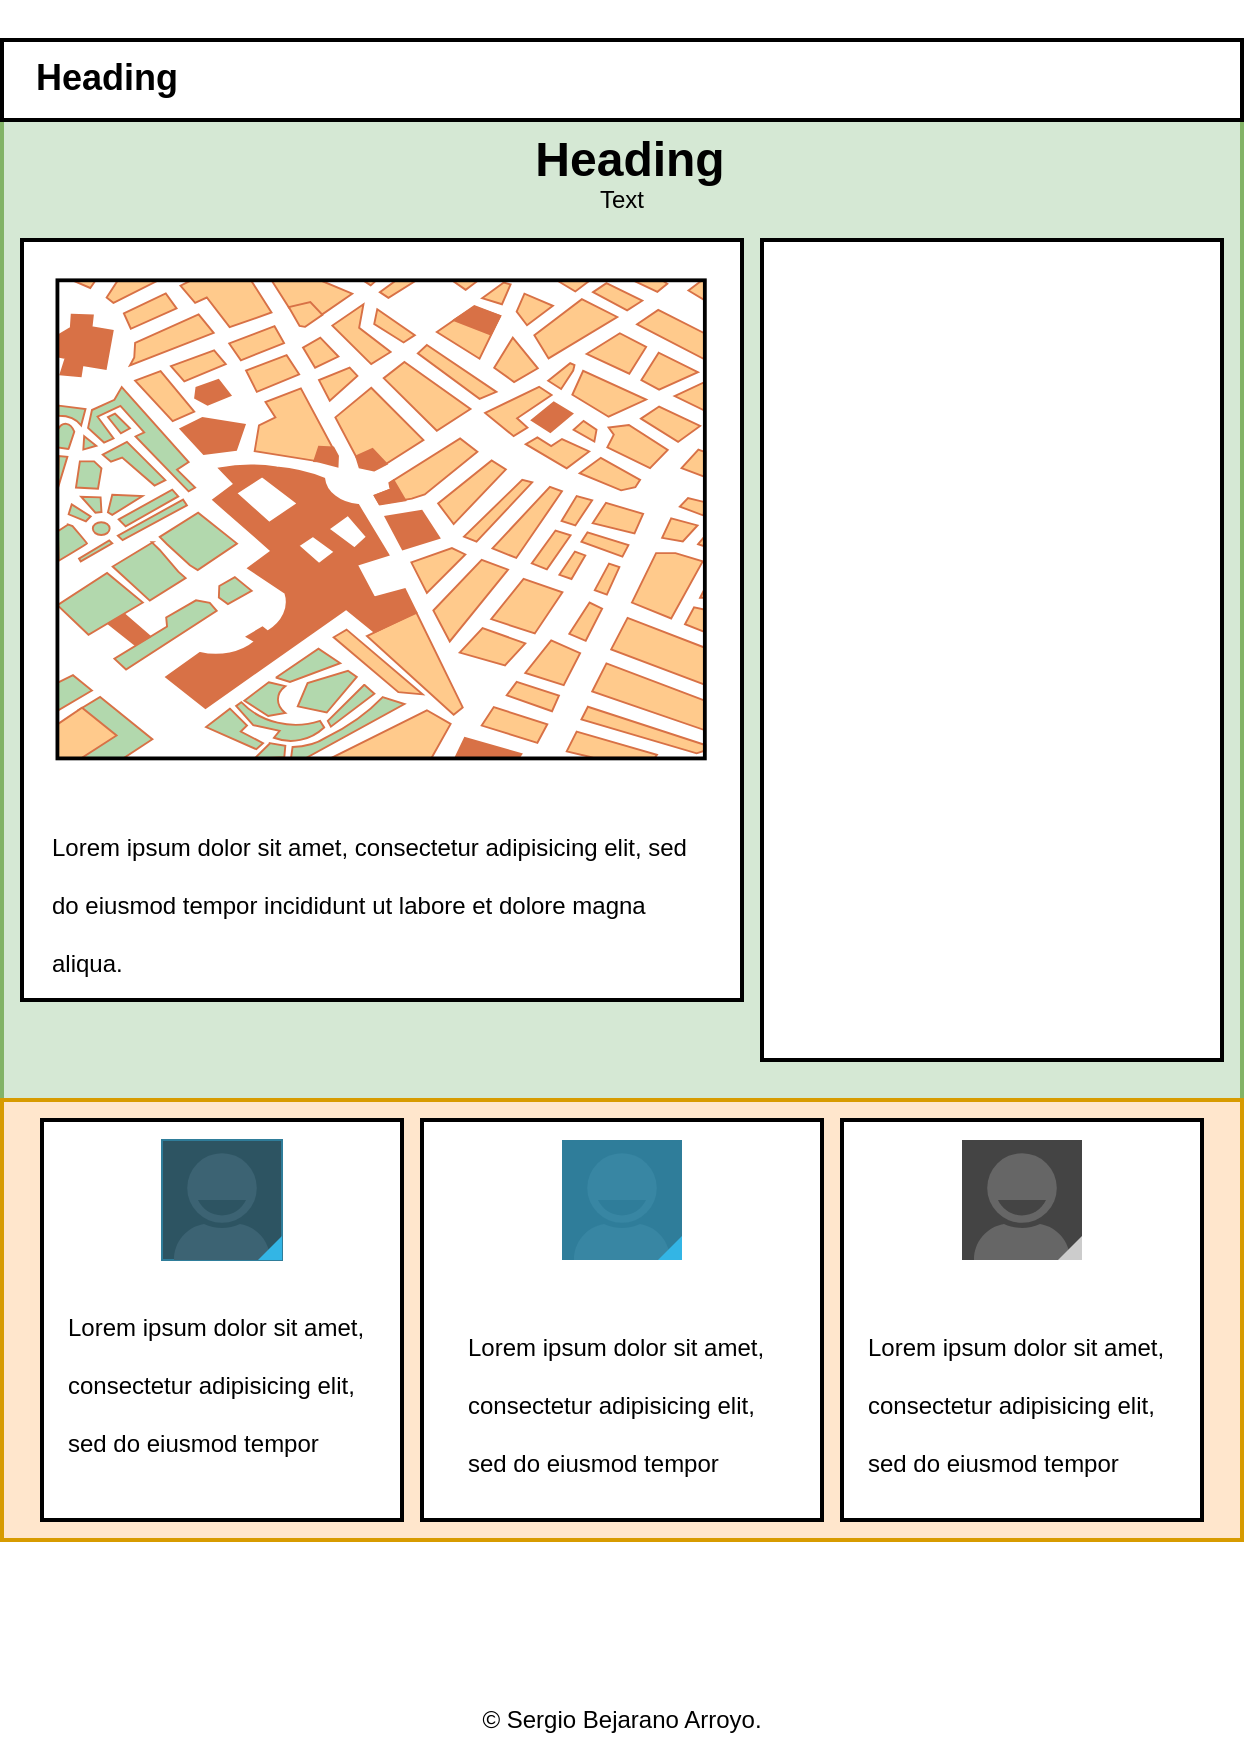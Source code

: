 <mxfile version="13.9.5" type="device"><diagram id="OSzQ8LNka8mzRw3lzdLY" name="Estructura"><mxGraphModel dx="1326" dy="806" grid="1" gridSize="10" guides="1" tooltips="1" connect="1" arrows="1" fold="1" page="0" pageScale="1" pageWidth="827" pageHeight="1169" math="0" shadow="0"><root><mxCell id="0"/><mxCell id="1" parent="0"/><mxCell id="BjjTtWYb5xWQU1iGourm-1" value="" style="rounded=0;whiteSpace=wrap;html=1;strokeWidth=2;fillColor=#d5e8d4;strokeColor=#82b366;" parent="1" vertex="1"><mxGeometry x="120" y="100" width="620" height="490" as="geometry"/></mxCell><mxCell id="BjjTtWYb5xWQU1iGourm-3" value="" style="rounded=0;whiteSpace=wrap;html=1;strokeWidth=2;" parent="1" vertex="1"><mxGeometry x="120" y="60" width="620" height="40" as="geometry"/></mxCell><mxCell id="BjjTtWYb5xWQU1iGourm-4" value="" style="rounded=0;whiteSpace=wrap;html=1;strokeWidth=2;" parent="1" vertex="1"><mxGeometry x="130" y="160" width="360" height="380" as="geometry"/></mxCell><mxCell id="BjjTtWYb5xWQU1iGourm-5" value="" style="rounded=0;whiteSpace=wrap;html=1;strokeWidth=2;" parent="1" vertex="1"><mxGeometry x="500" y="160" width="230" height="410" as="geometry"/></mxCell><mxCell id="BjjTtWYb5xWQU1iGourm-7" value="&lt;h1&gt;&lt;span style=&quot;font-size: 12px ; font-weight: normal&quot;&gt;Lorem ipsum dolor sit amet, consectetur adipisicing elit, sed do eiusmod tempor incididunt ut labore et dolore magna aliqua.&lt;/span&gt;&lt;br&gt;&lt;/h1&gt;" style="text;html=1;strokeColor=none;fillColor=none;spacing=5;spacingTop=-20;whiteSpace=wrap;overflow=hidden;rounded=0;" parent="1" vertex="1"><mxGeometry x="140" y="440" width="330" height="90" as="geometry"/></mxCell><mxCell id="BjjTtWYb5xWQU1iGourm-8" value="&lt;h1 style=&quot;text-align: center&quot;&gt;&amp;nbsp;Heading&amp;nbsp;&lt;/h1&gt;" style="text;html=1;strokeColor=none;fillColor=none;spacing=5;spacingTop=-20;whiteSpace=wrap;overflow=hidden;rounded=0;" parent="1" vertex="1"><mxGeometry x="375" y="100" width="110" height="40" as="geometry"/></mxCell><mxCell id="BjjTtWYb5xWQU1iGourm-9" value="&lt;h1 style=&quot;color: rgb(0 , 0 , 0) ; font-family: &amp;#34;helvetica&amp;#34; ; font-style: normal ; letter-spacing: normal ; text-indent: 0px ; text-transform: none ; word-spacing: 0px ; background-color: rgb(255 , 255 , 255) ; text-align: center&quot;&gt;&lt;font style=&quot;font-size: 18px&quot;&gt;&amp;nbsp;Heading&amp;nbsp;&lt;/font&gt;&lt;/h1&gt;" style="text;whiteSpace=wrap;html=1;" parent="1" vertex="1"><mxGeometry x="130" y="40" width="120" height="40" as="geometry"/></mxCell><mxCell id="BjjTtWYb5xWQU1iGourm-10" value="Text" style="text;html=1;strokeColor=none;fillColor=none;align=center;verticalAlign=middle;whiteSpace=wrap;rounded=0;" parent="1" vertex="1"><mxGeometry x="410" y="130" width="40" height="20" as="geometry"/></mxCell><mxCell id="BjjTtWYb5xWQU1iGourm-11" value="" style="rounded=0;whiteSpace=wrap;html=1;strokeWidth=2;fillColor=#ffe6cc;strokeColor=#d79b00;" parent="1" vertex="1"><mxGeometry x="120" y="590" width="620" height="220" as="geometry"/></mxCell><mxCell id="BjjTtWYb5xWQU1iGourm-12" value="" style="rounded=0;whiteSpace=wrap;html=1;strokeWidth=2;" parent="1" vertex="1"><mxGeometry x="140" y="600" width="180" height="200" as="geometry"/></mxCell><mxCell id="BjjTtWYb5xWQU1iGourm-13" value="" style="rounded=0;whiteSpace=wrap;html=1;strokeWidth=2;" parent="1" vertex="1"><mxGeometry x="540" y="600" width="180" height="200" as="geometry"/></mxCell><mxCell id="BjjTtWYb5xWQU1iGourm-14" value="" style="rounded=0;whiteSpace=wrap;html=1;strokeWidth=2;" parent="1" vertex="1"><mxGeometry x="330" y="600" width="200" height="200" as="geometry"/></mxCell><mxCell id="BjjTtWYb5xWQU1iGourm-18" value="" style="verticalLabelPosition=bottom;verticalAlign=top;html=1;shadow=0;dashed=0;strokeWidth=1;shape=mxgraph.android.contact_badge_focused;" parent="1" vertex="1"><mxGeometry x="200" y="610" width="60" height="60" as="geometry"/></mxCell><mxCell id="BjjTtWYb5xWQU1iGourm-20" value="" style="verticalLabelPosition=bottom;verticalAlign=top;html=1;shadow=0;dashed=0;strokeWidth=1;shape=mxgraph.android.contact_badge_pressed;" parent="1" vertex="1"><mxGeometry x="400" y="610" width="60" height="60" as="geometry"/></mxCell><mxCell id="BjjTtWYb5xWQU1iGourm-21" value="" style="verticalLabelPosition=bottom;verticalAlign=top;html=1;shadow=0;dashed=0;strokeWidth=1;shape=mxgraph.android.contact_badge_normal;" parent="1" vertex="1"><mxGeometry x="600" y="610" width="60" height="60" as="geometry"/></mxCell><mxCell id="BjjTtWYb5xWQU1iGourm-22" value="&lt;h1&gt;&lt;span style=&quot;font-size: 12px ; font-weight: normal&quot;&gt;Lorem ipsum dolor sit amet, consectetur adipisicing elit, sed do eiusmod tempor incididunt ut labore et dolore magna aliqua.&lt;/span&gt;&lt;br&gt;&lt;/h1&gt;" style="text;html=1;strokeColor=none;fillColor=none;spacing=5;spacingTop=-20;whiteSpace=wrap;overflow=hidden;rounded=0;" parent="1" vertex="1"><mxGeometry x="147.5" y="680" width="165" height="90" as="geometry"/></mxCell><mxCell id="BjjTtWYb5xWQU1iGourm-23" value="&lt;h1&gt;&lt;span style=&quot;font-size: 12px ; font-weight: normal&quot;&gt;Lorem ipsum dolor sit amet, consectetur adipisicing elit, sed do eiusmod tempor incididunt ut labore et dolore magna aliqua.&lt;/span&gt;&lt;br&gt;&lt;/h1&gt;" style="text;html=1;strokeColor=none;fillColor=none;spacing=5;spacingTop=-20;whiteSpace=wrap;overflow=hidden;rounded=0;" parent="1" vertex="1"><mxGeometry x="347.5" y="690" width="165" height="90" as="geometry"/></mxCell><mxCell id="BjjTtWYb5xWQU1iGourm-24" value="&lt;h1&gt;&lt;span style=&quot;font-size: 12px ; font-weight: normal&quot;&gt;Lorem ipsum dolor sit amet, consectetur adipisicing elit, sed do eiusmod tempor incididunt ut labore et dolore magna aliqua.&lt;/span&gt;&lt;br&gt;&lt;/h1&gt;" style="text;html=1;strokeColor=none;fillColor=none;spacing=5;spacingTop=-20;whiteSpace=wrap;overflow=hidden;rounded=0;" parent="1" vertex="1"><mxGeometry x="547.5" y="690" width="165" height="90" as="geometry"/></mxCell><mxCell id="BjjTtWYb5xWQU1iGourm-25" value="" style="verticalLabelPosition=bottom;shadow=0;dashed=0;align=center;html=1;verticalAlign=top;strokeWidth=1;shape=mxgraph.mockup.misc.map;" parent="1" vertex="1"><mxGeometry x="147.5" y="180" width="325" height="240" as="geometry"/></mxCell><mxCell id="G932Zw_VUttHwFN02p7z-1" value="© Sergio Bejarano Arroyo." style="text;html=1;strokeColor=none;fillColor=none;align=center;verticalAlign=middle;whiteSpace=wrap;rounded=0;" vertex="1" parent="1"><mxGeometry x="325" y="890" width="210" height="20" as="geometry"/></mxCell></root></mxGraphModel></diagram></mxfile>
